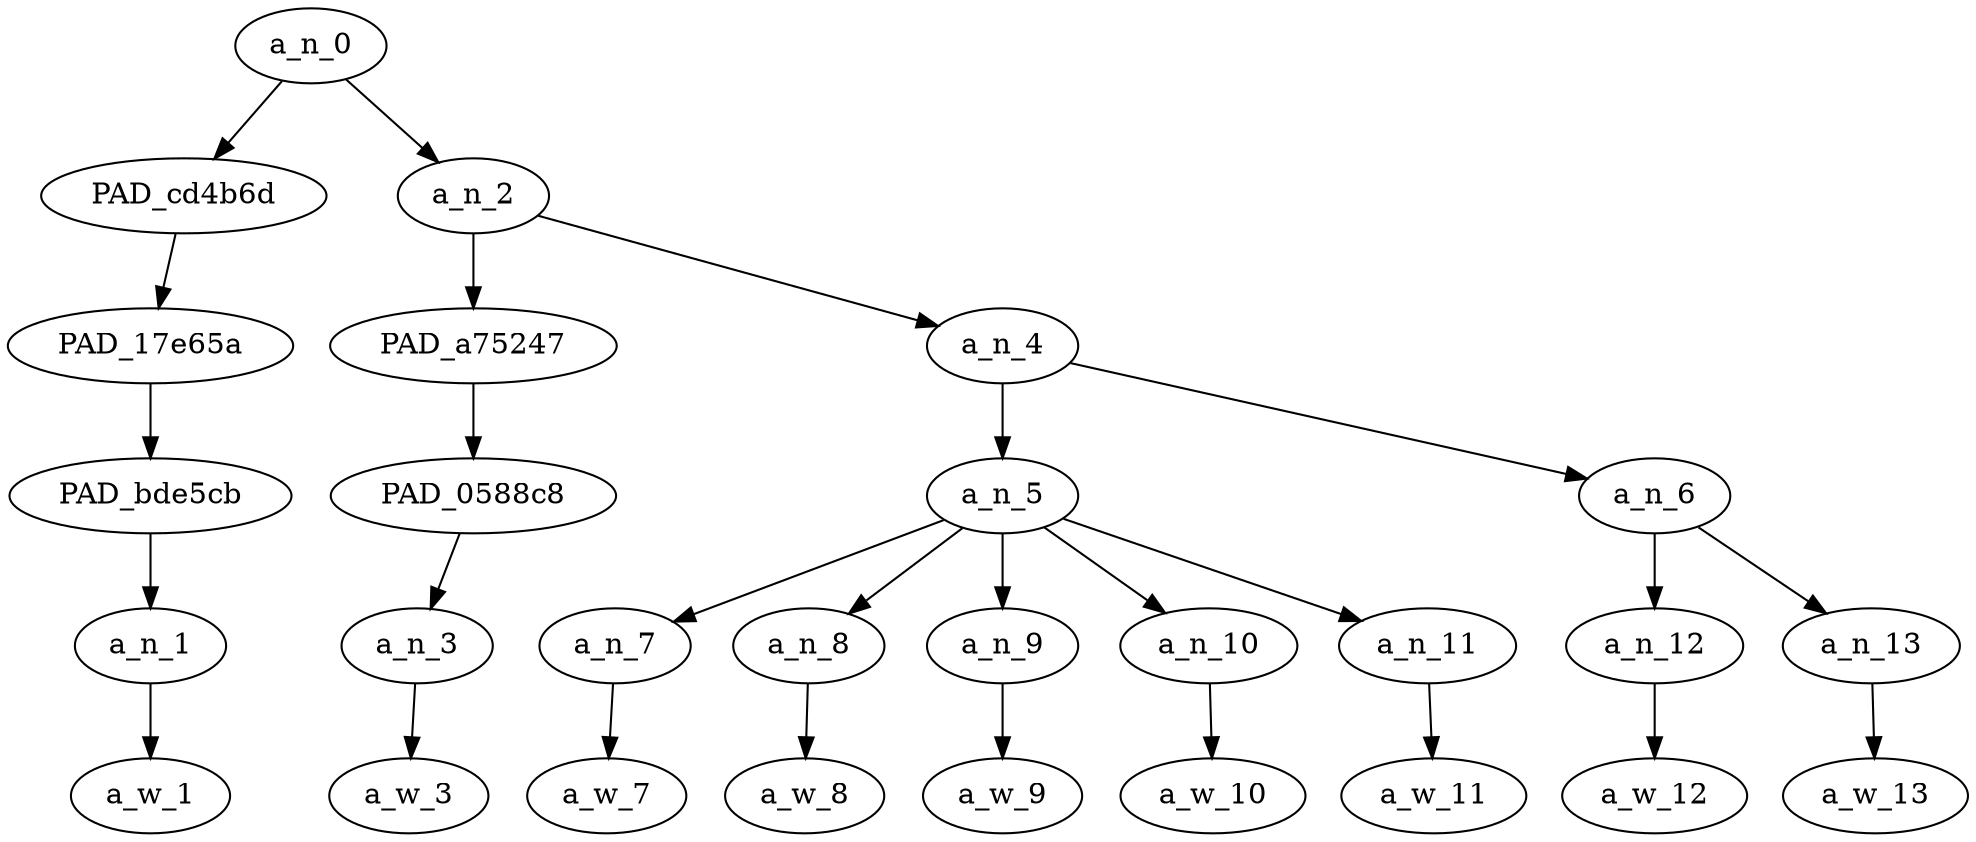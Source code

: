 strict digraph "" {
	a_n_0	[div_dir=1,
		index=0,
		level=5,
		pos="1.6875,5!",
		text_span="[0, 1, 2, 3, 4, 5, 6, 7, 8]",
		value=1.00000001];
	PAD_cd4b6d	[div_dir=1,
		index=0,
		level=4,
		pos="0.0,4!",
		text_span="[0]",
		value=0.06870656];
	a_n_0 -> PAD_cd4b6d;
	a_n_2	[div_dir=1,
		index=1,
		level=4,
		pos="3.375,4!",
		text_span="[1, 2, 3, 4, 5, 6, 7, 8]",
		value=0.93066268];
	a_n_0 -> a_n_2;
	PAD_17e65a	[div_dir=1,
		index=0,
		level=3,
		pos="0.0,3!",
		text_span="[0]",
		value=0.06870656];
	PAD_cd4b6d -> PAD_17e65a;
	PAD_bde5cb	[div_dir=1,
		index=0,
		level=2,
		pos="0.0,2!",
		text_span="[0]",
		value=0.06870656];
	PAD_17e65a -> PAD_bde5cb;
	a_n_1	[div_dir=1,
		index=0,
		level=1,
		pos="0.0,1!",
		text_span="[0]",
		value=0.06870656];
	PAD_bde5cb -> a_n_1;
	a_w_1	[div_dir=0,
		index=0,
		level=0,
		pos="0,0!",
		text_span="[0]",
		value=i];
	a_n_1 -> a_w_1;
	PAD_a75247	[div_dir=1,
		index=1,
		level=3,
		pos="1.0,3!",
		text_span="[1]",
		value=0.08431479];
	a_n_2 -> PAD_a75247;
	a_n_4	[div_dir=1,
		index=2,
		level=3,
		pos="5.75,3!",
		text_span="[2, 3, 4, 5, 6, 7, 8]",
		value=0.84574859];
	a_n_2 -> a_n_4;
	PAD_0588c8	[div_dir=1,
		index=1,
		level=2,
		pos="1.0,2!",
		text_span="[1]",
		value=0.08431479];
	PAD_a75247 -> PAD_0588c8;
	a_n_3	[div_dir=1,
		index=1,
		level=1,
		pos="1.0,1!",
		text_span="[1]",
		value=0.08431479];
	PAD_0588c8 -> a_n_3;
	a_w_3	[div_dir=0,
		index=1,
		level=0,
		pos="1,0!",
		text_span="[1]",
		value=am];
	a_n_3 -> a_w_3;
	a_n_5	[div_dir=1,
		index=2,
		level=2,
		pos="4.0,2!",
		text_span="[2, 3, 4, 5, 6]",
		value=0.63257052];
	a_n_4 -> a_n_5;
	a_n_6	[div_dir=-1,
		index=3,
		level=2,
		pos="7.5,2!",
		text_span="[7, 8]",
		value=0.21258639];
	a_n_4 -> a_n_6;
	a_n_7	[div_dir=1,
		index=2,
		level=1,
		pos="2.0,1!",
		text_span="[2]",
		value=0.08701813];
	a_n_5 -> a_n_7;
	a_n_8	[div_dir=-1,
		index=3,
		level=1,
		pos="3.0,1!",
		text_span="[3]",
		value=0.14824994];
	a_n_5 -> a_n_8;
	a_n_9	[div_dir=1,
		index=4,
		level=1,
		pos="4.0,1!",
		text_span="[4]",
		value=0.15410772];
	a_n_5 -> a_n_9;
	a_n_10	[div_dir=1,
		index=5,
		level=1,
		pos="5.0,1!",
		text_span="[5]",
		value=0.09000549];
	a_n_5 -> a_n_10;
	a_n_11	[div_dir=-1,
		index=6,
		level=1,
		pos="6.0,1!",
		text_span="[6]",
		value=0.15242977];
	a_n_5 -> a_n_11;
	a_w_7	[div_dir=0,
		index=2,
		level=0,
		pos="2,0!",
		text_span="[2]",
		value=so];
	a_n_7 -> a_w_7;
	a_w_8	[div_dir=0,
		index=3,
		level=0,
		pos="3,0!",
		text_span="[3]",
		value=pretty];
	a_n_8 -> a_w_8;
	a_w_9	[div_dir=0,
		index=4,
		level=0,
		pos="4,0!",
		text_span="[4]",
		value=men];
	a_n_9 -> a_w_9;
	a_w_10	[div_dir=0,
		index=5,
		level=0,
		pos="5,0!",
		text_span="[5]",
		value=and];
	a_n_10 -> a_w_10;
	a_w_11	[div_dir=0,
		index=6,
		level=0,
		pos="6,0!",
		text_span="[6]",
		value=women];
	a_n_11 -> a_w_11;
	a_n_12	[div_dir=-1,
		index=7,
		level=1,
		pos="7.0,1!",
		text_span="[7]",
		value=0.11753107];
	a_n_6 -> a_n_12;
	a_n_13	[div_dir=1,
		index=8,
		level=1,
		pos="8.0,1!",
		text_span="[8]",
		value=0.09496977];
	a_n_6 -> a_n_13;
	a_w_12	[div_dir=0,
		index=7,
		level=0,
		pos="7,0!",
		text_span="[7]",
		value=love];
	a_n_12 -> a_w_12;
	a_w_13	[div_dir=0,
		index=8,
		level=0,
		pos="8,0!",
		text_span="[8]",
		value=me];
	a_n_13 -> a_w_13;
}
